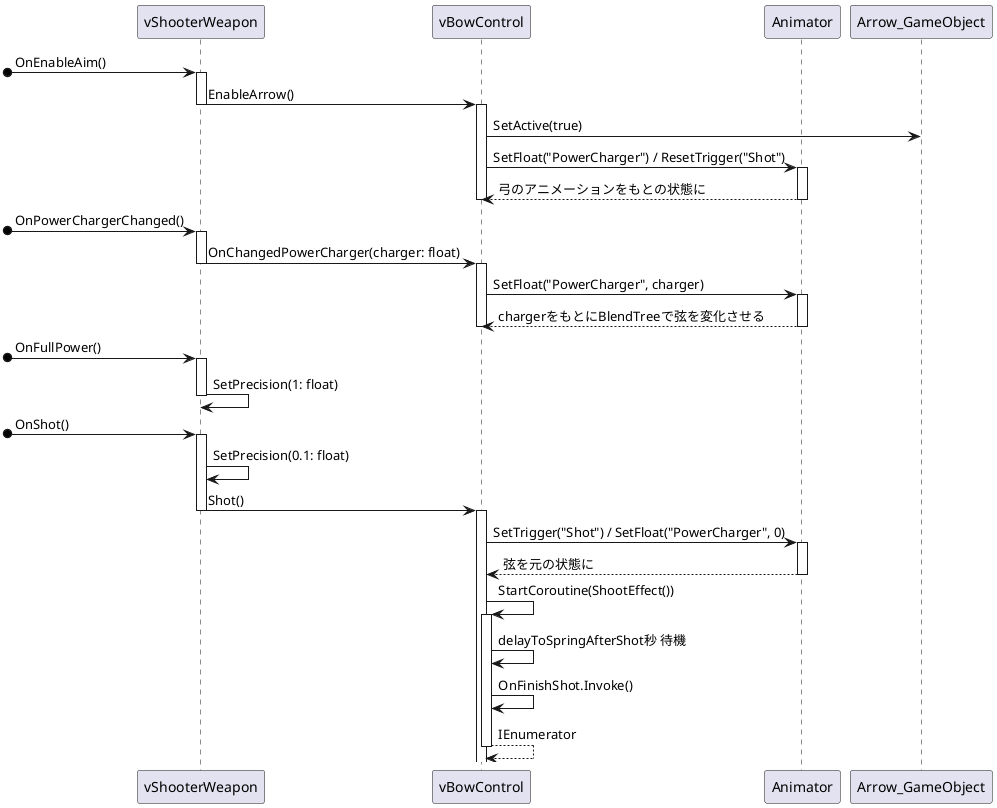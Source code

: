 @startuml bow_seq

participant vShooterWeapon
participant vBowControl
participant Animator
participant Arrow_GameObject


[o-> vShooterWeapon++ : OnEnableAim()
vShooterWeapon -> vBowControl--++ : EnableArrow()
vBowControl -> Arrow_GameObject : SetActive(true)
vBowControl -> Animator++ : SetFloat("PowerCharger") / ResetTrigger("Shot")
return 弓のアニメーションをもとの状態に
deactivate vBowControl

[o-> vShooterWeapon++ : OnPowerChargerChanged()
vShooterWeapon -> vBowControl--++ : OnChangedPowerCharger(charger: float)
vBowControl -> Animator++ : SetFloat("PowerCharger", charger)
return chargerをもとにBlendTreeで弦を変化させる
deactivate vBowControl

[o-> vShooterWeapon++ : OnFullPower()
vShooterWeapon -> vShooterWeapon-- : SetPrecision(1: float)

[o-> vShooterWeapon++ : OnShot()
vShooterWeapon -> vShooterWeapon : SetPrecision(0.1: float)
vShooterWeapon -> vBowControl--++ : Shot()
vBowControl -> Animator++ : SetTrigger("Shot") / SetFloat("PowerCharger", 0)
Animator --> vBowControl-- : 弦を元の状態に
vBowControl -> vBowControl++ : StartCoroutine(ShootEffect())
vBowControl -> vBowControl : delayToSpringAfterShot秒 待機
vBowControl -> vBowControl : OnFinishShot.Invoke()
return IEnumerator

@enduml